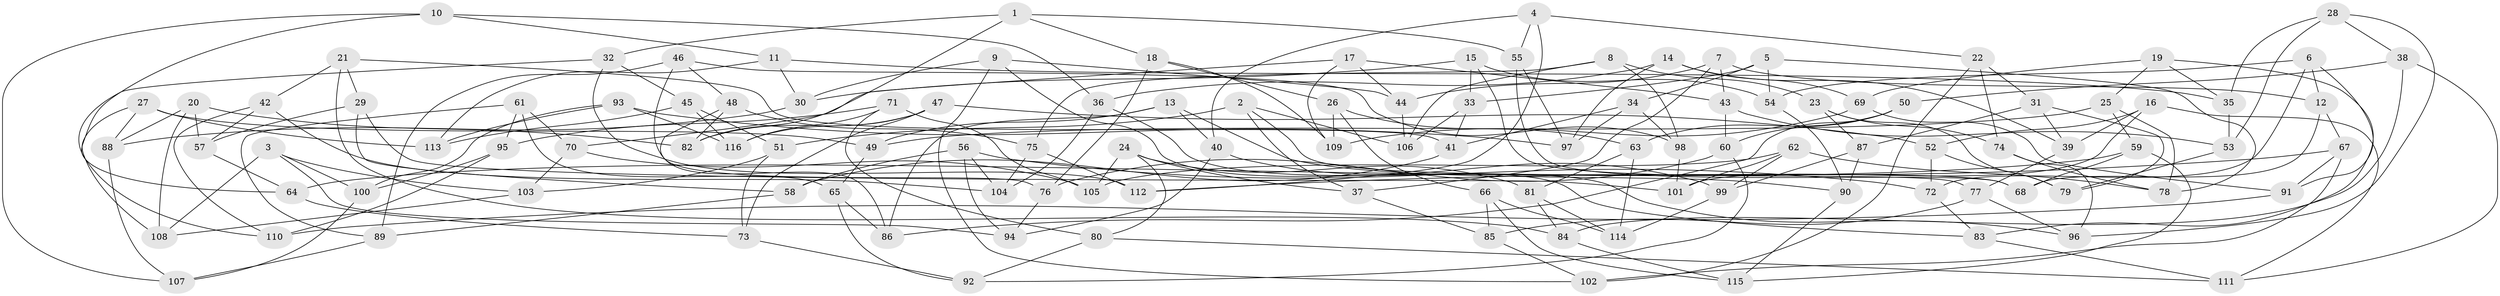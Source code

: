 // coarse degree distribution, {6: 0.3793103448275862, 5: 0.27586206896551724, 4: 0.2413793103448276, 7: 0.06896551724137931, 10: 0.017241379310344827, 8: 0.017241379310344827}
// Generated by graph-tools (version 1.1) at 2025/38/03/04/25 23:38:16]
// undirected, 116 vertices, 232 edges
graph export_dot {
  node [color=gray90,style=filled];
  1;
  2;
  3;
  4;
  5;
  6;
  7;
  8;
  9;
  10;
  11;
  12;
  13;
  14;
  15;
  16;
  17;
  18;
  19;
  20;
  21;
  22;
  23;
  24;
  25;
  26;
  27;
  28;
  29;
  30;
  31;
  32;
  33;
  34;
  35;
  36;
  37;
  38;
  39;
  40;
  41;
  42;
  43;
  44;
  45;
  46;
  47;
  48;
  49;
  50;
  51;
  52;
  53;
  54;
  55;
  56;
  57;
  58;
  59;
  60;
  61;
  62;
  63;
  64;
  65;
  66;
  67;
  68;
  69;
  70;
  71;
  72;
  73;
  74;
  75;
  76;
  77;
  78;
  79;
  80;
  81;
  82;
  83;
  84;
  85;
  86;
  87;
  88;
  89;
  90;
  91;
  92;
  93;
  94;
  95;
  96;
  97;
  98;
  99;
  100;
  101;
  102;
  103;
  104;
  105;
  106;
  107;
  108;
  109;
  110;
  111;
  112;
  113;
  114;
  115;
  116;
  1 -- 55;
  1 -- 82;
  1 -- 32;
  1 -- 18;
  2 -- 106;
  2 -- 37;
  2 -- 68;
  2 -- 51;
  3 -- 100;
  3 -- 94;
  3 -- 108;
  3 -- 103;
  4 -- 22;
  4 -- 55;
  4 -- 40;
  4 -- 112;
  5 -- 54;
  5 -- 33;
  5 -- 34;
  5 -- 78;
  6 -- 72;
  6 -- 12;
  6 -- 54;
  6 -- 91;
  7 -- 37;
  7 -- 44;
  7 -- 43;
  7 -- 12;
  8 -- 23;
  8 -- 75;
  8 -- 98;
  8 -- 106;
  9 -- 102;
  9 -- 44;
  9 -- 83;
  9 -- 30;
  10 -- 107;
  10 -- 11;
  10 -- 36;
  10 -- 64;
  11 -- 30;
  11 -- 35;
  11 -- 113;
  12 -- 68;
  12 -- 67;
  13 -- 40;
  13 -- 90;
  13 -- 86;
  13 -- 49;
  14 -- 39;
  14 -- 97;
  14 -- 69;
  14 -- 36;
  15 -- 54;
  15 -- 77;
  15 -- 33;
  15 -- 30;
  16 -- 39;
  16 -- 101;
  16 -- 111;
  16 -- 52;
  17 -- 109;
  17 -- 43;
  17 -- 44;
  17 -- 70;
  18 -- 26;
  18 -- 109;
  18 -- 76;
  19 -- 25;
  19 -- 35;
  19 -- 83;
  19 -- 69;
  20 -- 57;
  20 -- 88;
  20 -- 108;
  20 -- 82;
  21 -- 84;
  21 -- 41;
  21 -- 29;
  21 -- 42;
  22 -- 102;
  22 -- 74;
  22 -- 31;
  23 -- 87;
  23 -- 74;
  23 -- 79;
  24 -- 105;
  24 -- 81;
  24 -- 80;
  24 -- 37;
  25 -- 78;
  25 -- 49;
  25 -- 59;
  26 -- 109;
  26 -- 63;
  26 -- 66;
  27 -- 113;
  27 -- 108;
  27 -- 88;
  27 -- 49;
  28 -- 53;
  28 -- 38;
  28 -- 96;
  28 -- 35;
  29 -- 101;
  29 -- 57;
  29 -- 58;
  30 -- 88;
  31 -- 39;
  31 -- 79;
  31 -- 87;
  32 -- 45;
  32 -- 110;
  32 -- 112;
  33 -- 106;
  33 -- 41;
  34 -- 97;
  34 -- 41;
  34 -- 98;
  35 -- 53;
  36 -- 96;
  36 -- 104;
  37 -- 85;
  38 -- 84;
  38 -- 50;
  38 -- 111;
  39 -- 77;
  40 -- 99;
  40 -- 94;
  41 -- 58;
  42 -- 57;
  42 -- 110;
  42 -- 104;
  43 -- 60;
  43 -- 53;
  44 -- 106;
  45 -- 51;
  45 -- 116;
  45 -- 113;
  46 -- 98;
  46 -- 89;
  46 -- 76;
  46 -- 48;
  47 -- 82;
  47 -- 116;
  47 -- 73;
  47 -- 52;
  48 -- 82;
  48 -- 86;
  48 -- 75;
  49 -- 65;
  50 -- 60;
  50 -- 86;
  50 -- 63;
  51 -- 103;
  51 -- 73;
  52 -- 72;
  52 -- 79;
  53 -- 79;
  54 -- 90;
  55 -- 68;
  55 -- 97;
  56 -- 94;
  56 -- 72;
  56 -- 58;
  56 -- 104;
  57 -- 64;
  58 -- 89;
  59 -- 115;
  59 -- 68;
  59 -- 64;
  60 -- 76;
  60 -- 92;
  61 -- 95;
  61 -- 65;
  61 -- 70;
  61 -- 89;
  62 -- 105;
  62 -- 78;
  62 -- 99;
  62 -- 101;
  63 -- 81;
  63 -- 114;
  64 -- 73;
  65 -- 86;
  65 -- 92;
  66 -- 114;
  66 -- 85;
  66 -- 115;
  67 -- 112;
  67 -- 102;
  67 -- 91;
  69 -- 109;
  69 -- 91;
  70 -- 105;
  70 -- 103;
  71 -- 116;
  71 -- 95;
  71 -- 80;
  71 -- 105;
  72 -- 83;
  73 -- 92;
  74 -- 96;
  74 -- 78;
  75 -- 104;
  75 -- 112;
  76 -- 94;
  77 -- 96;
  77 -- 85;
  80 -- 92;
  80 -- 111;
  81 -- 114;
  81 -- 84;
  83 -- 111;
  84 -- 115;
  85 -- 102;
  87 -- 90;
  87 -- 99;
  88 -- 107;
  89 -- 107;
  90 -- 115;
  91 -- 110;
  93 -- 97;
  93 -- 113;
  93 -- 100;
  93 -- 116;
  95 -- 110;
  95 -- 100;
  98 -- 101;
  99 -- 114;
  100 -- 107;
  103 -- 108;
}
